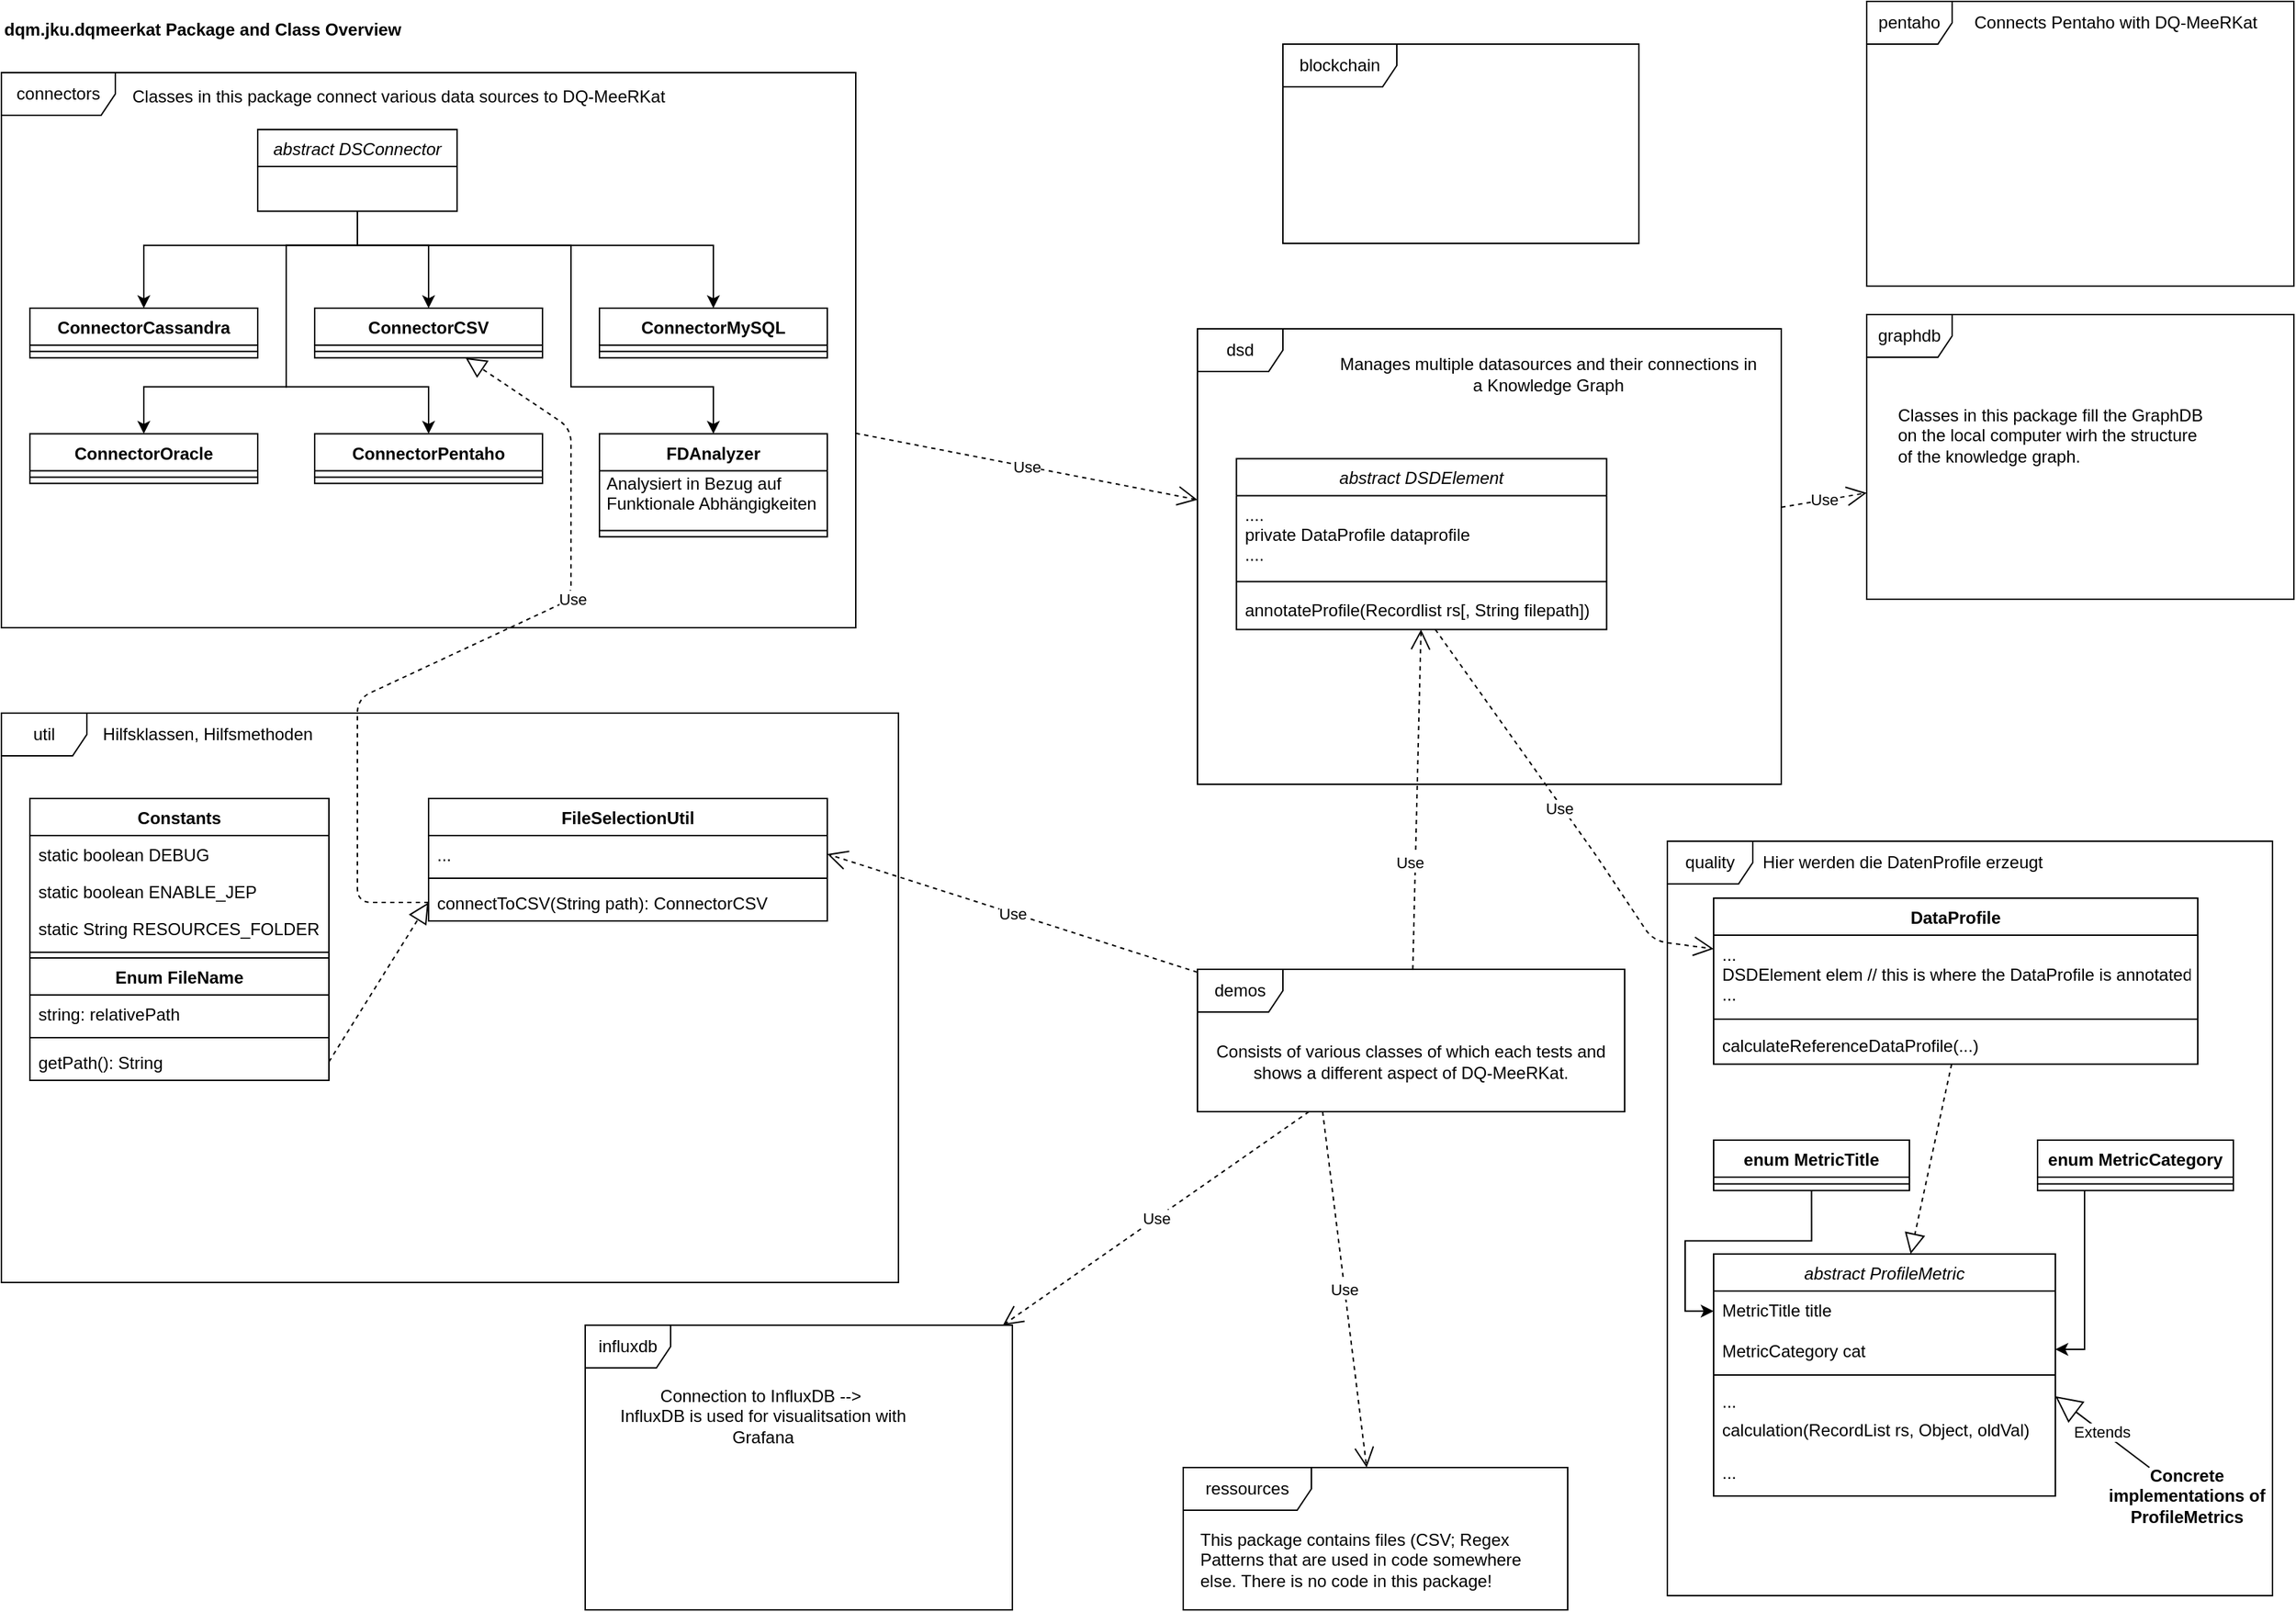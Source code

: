 <mxfile version="14.1.8" type="device"><diagram id="vy4kHetkBqa59YE8F5KC" name="Seite-1"><mxGraphModel dx="1089" dy="850" grid="1" gridSize="10" guides="1" tooltips="1" connect="1" arrows="1" fold="1" page="1" pageScale="1" pageWidth="1654" pageHeight="1169" math="0" shadow="0"><root><mxCell id="0"/><mxCell id="1" parent="0"/><mxCell id="qLp5rKThJrwmd0_8_Fzh-77" value="" style="endArrow=block;dashed=1;endFill=0;endSize=12;html=1;exitX=0;exitY=0.5;exitDx=0;exitDy=0;" parent="1" source="qLp5rKThJrwmd0_8_Fzh-75" target="qLp5rKThJrwmd0_8_Fzh-29" edge="1"><mxGeometry width="160" relative="1" as="geometry"><mxPoint x="330" y="470" as="sourcePoint"/><mxPoint x="490" y="470" as="targetPoint"/><Array as="points"><mxPoint x="270" y="643"/><mxPoint x="270" y="500"/><mxPoint x="420" y="430"/><mxPoint x="420" y="310"/></Array></mxGeometry></mxCell><mxCell id="Epq6kw_-o3pnuvHLFb8V-27" value="Use" style="edgeLabel;html=1;align=center;verticalAlign=middle;resizable=0;points=[];" parent="qLp5rKThJrwmd0_8_Fzh-77" vertex="1" connectable="0"><mxGeometry x="0.266" relative="1" as="geometry"><mxPoint x="1" y="1" as="offset"/></mxGeometry></mxCell><mxCell id="qLp5rKThJrwmd0_8_Fzh-88" value="demos" style="shape=umlFrame;whiteSpace=wrap;html=1;" parent="1" vertex="1"><mxGeometry x="860" y="690" width="300" height="100" as="geometry"/></mxCell><mxCell id="Epq6kw_-o3pnuvHLFb8V-3" value="Use" style="endArrow=open;endSize=12;dashed=1;html=1;entryX=1;entryY=0.5;entryDx=0;entryDy=0;" parent="1" source="qLp5rKThJrwmd0_8_Fzh-88" target="qLp5rKThJrwmd0_8_Fzh-73" edge="1"><mxGeometry width="160" relative="1" as="geometry"><mxPoint x="940" y="790" as="sourcePoint"/><mxPoint x="890" y="856" as="targetPoint"/></mxGeometry></mxCell><mxCell id="Epq6kw_-o3pnuvHLFb8V-9" value="" style="group" parent="1" vertex="1" connectable="0"><mxGeometry x="850" y="1040" width="270" height="100" as="geometry"/></mxCell><mxCell id="Epq6kw_-o3pnuvHLFb8V-7" value="ressources" style="shape=umlFrame;whiteSpace=wrap;html=1;width=90;height=30;" parent="Epq6kw_-o3pnuvHLFb8V-9" vertex="1"><mxGeometry width="270" height="100" as="geometry"/></mxCell><mxCell id="Epq6kw_-o3pnuvHLFb8V-8" value="This package contains files (CSV; Regex Patterns that are used in code somewhere else.&amp;nbsp;There is no code in this package!" style="text;html=1;strokeColor=none;fillColor=none;align=left;verticalAlign=middle;whiteSpace=wrap;rounded=0;" parent="Epq6kw_-o3pnuvHLFb8V-9" vertex="1"><mxGeometry x="10" y="40" width="240" height="50" as="geometry"/></mxCell><mxCell id="Epq6kw_-o3pnuvHLFb8V-10" value="Use" style="endArrow=open;endSize=12;dashed=1;html=1;exitX=0.293;exitY=1;exitDx=0;exitDy=0;exitPerimeter=0;" parent="1" source="qLp5rKThJrwmd0_8_Fzh-88" target="Epq6kw_-o3pnuvHLFb8V-7" edge="1"><mxGeometry width="160" relative="1" as="geometry"><mxPoint x="940" y="871" as="sourcePoint"/><mxPoint x="600" y="860" as="targetPoint"/></mxGeometry></mxCell><mxCell id="Epq6kw_-o3pnuvHLFb8V-13" value="" style="group" parent="1" vertex="1" connectable="0"><mxGeometry x="860" y="240" width="410" height="320" as="geometry"/></mxCell><mxCell id="Epq6kw_-o3pnuvHLFb8V-11" value="dsd" style="shape=umlFrame;whiteSpace=wrap;html=1;" parent="Epq6kw_-o3pnuvHLFb8V-13" vertex="1"><mxGeometry width="410" height="320" as="geometry"/></mxCell><mxCell id="Epq6kw_-o3pnuvHLFb8V-12" value="Manages multiple datasources and their connections in a Knowledge Graph" style="text;html=1;strokeColor=none;fillColor=none;align=center;verticalAlign=middle;whiteSpace=wrap;rounded=0;" parent="Epq6kw_-o3pnuvHLFb8V-13" vertex="1"><mxGeometry x="95.667" y="16" width="300.667" height="32" as="geometry"/></mxCell><mxCell id="Epq6kw_-o3pnuvHLFb8V-32" value="abstract DSDElement" style="swimlane;fontStyle=2;align=center;verticalAlign=top;childLayout=stackLayout;horizontal=1;startSize=26;horizontalStack=0;resizeParent=1;resizeParentMax=0;resizeLast=0;collapsible=1;marginBottom=0;" parent="Epq6kw_-o3pnuvHLFb8V-13" vertex="1"><mxGeometry x="27.333" y="91.2" width="260" height="120" as="geometry"/></mxCell><mxCell id="Epq6kw_-o3pnuvHLFb8V-33" value="....&#10;private DataProfile dataprofile&#10;...." style="text;strokeColor=none;fillColor=none;align=left;verticalAlign=top;spacingLeft=4;spacingRight=4;overflow=hidden;rotatable=0;points=[[0,0.5],[1,0.5]];portConstraint=eastwest;" parent="Epq6kw_-o3pnuvHLFb8V-32" vertex="1"><mxGeometry y="26" width="260" height="54" as="geometry"/></mxCell><mxCell id="Epq6kw_-o3pnuvHLFb8V-34" value="" style="line;strokeWidth=1;fillColor=none;align=left;verticalAlign=middle;spacingTop=-1;spacingLeft=3;spacingRight=3;rotatable=0;labelPosition=right;points=[];portConstraint=eastwest;" parent="Epq6kw_-o3pnuvHLFb8V-32" vertex="1"><mxGeometry y="80" width="260" height="12.8" as="geometry"/></mxCell><mxCell id="Epq6kw_-o3pnuvHLFb8V-35" value="annotateProfile(Recordlist rs[, String filepath])" style="text;strokeColor=none;fillColor=none;align=left;verticalAlign=top;spacingLeft=4;spacingRight=4;overflow=hidden;rotatable=0;points=[[0,0.5],[1,0.5]];portConstraint=eastwest;" parent="Epq6kw_-o3pnuvHLFb8V-32" vertex="1"><mxGeometry y="92.8" width="260" height="27.2" as="geometry"/></mxCell><mxCell id="Epq6kw_-o3pnuvHLFb8V-23" value="Use" style="endArrow=open;endSize=12;dashed=1;html=1;" parent="1" source="qLp5rKThJrwmd0_8_Fzh-88" target="Epq6kw_-o3pnuvHLFb8V-14" edge="1"><mxGeometry width="160" relative="1" as="geometry"><mxPoint x="1160" y="750" as="sourcePoint"/><mxPoint x="1140" y="1040" as="targetPoint"/></mxGeometry></mxCell><mxCell id="Epq6kw_-o3pnuvHLFb8V-24" value="" style="group" parent="1" vertex="1" connectable="0"><mxGeometry x="1330" y="230" width="300" height="200" as="geometry"/></mxCell><mxCell id="Epq6kw_-o3pnuvHLFb8V-15" value="graphdb" style="shape=umlFrame;whiteSpace=wrap;html=1;" parent="Epq6kw_-o3pnuvHLFb8V-24" vertex="1"><mxGeometry width="300" height="200" as="geometry"/></mxCell><mxCell id="Epq6kw_-o3pnuvHLFb8V-16" value="Classes in this package fill the GraphDB on the local computer wirh the structure of the knowledge graph." style="text;html=1;strokeColor=none;fillColor=none;align=left;verticalAlign=middle;whiteSpace=wrap;rounded=0;" parent="Epq6kw_-o3pnuvHLFb8V-24" vertex="1"><mxGeometry x="20" y="60" width="220" height="50" as="geometry"/></mxCell><mxCell id="Epq6kw_-o3pnuvHLFb8V-18" value="Use" style="endArrow=open;endSize=12;dashed=1;html=1;" parent="1" source="Epq6kw_-o3pnuvHLFb8V-11" target="Epq6kw_-o3pnuvHLFb8V-15" edge="1"><mxGeometry width="160" relative="1" as="geometry"><mxPoint x="1010" y="1180" as="sourcePoint"/><mxPoint x="1010.0" y="1439" as="targetPoint"/></mxGeometry></mxCell><mxCell id="Epq6kw_-o3pnuvHLFb8V-25" value="Use" style="endArrow=open;endSize=12;dashed=1;html=1;" parent="1" source="qLp5rKThJrwmd0_8_Fzh-45" target="Epq6kw_-o3pnuvHLFb8V-11" edge="1"><mxGeometry width="160" relative="1" as="geometry"><mxPoint x="600" y="570" as="sourcePoint"/><mxPoint x="920" y="1150" as="targetPoint"/></mxGeometry></mxCell><mxCell id="Epq6kw_-o3pnuvHLFb8V-26" value="" style="group" parent="1" vertex="1" connectable="0"><mxGeometry x="1330" y="10" width="300" height="200" as="geometry"/></mxCell><mxCell id="Epq6kw_-o3pnuvHLFb8V-4" value="pentaho" style="shape=umlFrame;whiteSpace=wrap;html=1;" parent="Epq6kw_-o3pnuvHLFb8V-26" vertex="1"><mxGeometry width="300" height="200" as="geometry"/></mxCell><mxCell id="Epq6kw_-o3pnuvHLFb8V-6" value="Connects Pentaho with DQ-MeeRKat" style="text;html=1;strokeColor=none;fillColor=none;align=center;verticalAlign=middle;whiteSpace=wrap;rounded=0;" parent="Epq6kw_-o3pnuvHLFb8V-26" vertex="1"><mxGeometry x="70" width="210" height="30" as="geometry"/></mxCell><mxCell id="Epq6kw_-o3pnuvHLFb8V-28" value="blockchain" style="shape=umlFrame;whiteSpace=wrap;html=1;width=80;height=30;" parent="1" vertex="1"><mxGeometry x="920" y="40" width="250" height="140" as="geometry"/></mxCell><mxCell id="Epq6kw_-o3pnuvHLFb8V-29" value="dqm.jku.dqmeerkat Package and Class Overview" style="text;html=1;strokeColor=none;fillColor=none;align=left;verticalAlign=middle;whiteSpace=wrap;rounded=0;fontStyle=1" parent="1" vertex="1"><mxGeometry x="20" y="20" width="310" height="20" as="geometry"/></mxCell><mxCell id="Epq6kw_-o3pnuvHLFb8V-30" value="" style="group" parent="1" vertex="1" connectable="0"><mxGeometry x="20" y="60" width="600" height="390" as="geometry"/></mxCell><mxCell id="qLp5rKThJrwmd0_8_Fzh-45" value="connectors" style="shape=umlFrame;whiteSpace=wrap;html=1;width=80;height=30;" parent="Epq6kw_-o3pnuvHLFb8V-30" vertex="1"><mxGeometry width="600" height="390" as="geometry"/></mxCell><mxCell id="qLp5rKThJrwmd0_8_Fzh-46" value="" style="group" parent="Epq6kw_-o3pnuvHLFb8V-30" vertex="1" connectable="0"><mxGeometry width="600" height="320" as="geometry"/></mxCell><mxCell id="qLp5rKThJrwmd0_8_Fzh-23" value="ConnectorCassandra" style="swimlane;fontStyle=1;align=center;verticalAlign=top;childLayout=stackLayout;horizontal=1;startSize=26;horizontalStack=0;resizeParent=1;resizeParentMax=0;resizeLast=0;collapsible=1;marginBottom=0;" parent="qLp5rKThJrwmd0_8_Fzh-46" vertex="1"><mxGeometry x="20" y="165.517" width="160" height="34.828" as="geometry"/></mxCell><mxCell id="qLp5rKThJrwmd0_8_Fzh-25" value="" style="line;strokeWidth=1;fillColor=none;align=left;verticalAlign=middle;spacingTop=-1;spacingLeft=3;spacingRight=3;rotatable=0;labelPosition=right;points=[];portConstraint=eastwest;" parent="qLp5rKThJrwmd0_8_Fzh-23" vertex="1"><mxGeometry y="26" width="160" height="8.828" as="geometry"/></mxCell><mxCell id="qLp5rKThJrwmd0_8_Fzh-29" value="ConnectorCSV" style="swimlane;fontStyle=1;align=center;verticalAlign=top;childLayout=stackLayout;horizontal=1;startSize=26;horizontalStack=0;resizeParent=1;resizeParentMax=0;resizeLast=0;collapsible=1;marginBottom=0;" parent="qLp5rKThJrwmd0_8_Fzh-46" vertex="1"><mxGeometry x="220" y="165.517" width="160" height="34.828" as="geometry"/></mxCell><mxCell id="qLp5rKThJrwmd0_8_Fzh-30" value="" style="line;strokeWidth=1;fillColor=none;align=left;verticalAlign=middle;spacingTop=-1;spacingLeft=3;spacingRight=3;rotatable=0;labelPosition=right;points=[];portConstraint=eastwest;" parent="qLp5rKThJrwmd0_8_Fzh-29" vertex="1"><mxGeometry y="26" width="160" height="8.828" as="geometry"/></mxCell><mxCell id="qLp5rKThJrwmd0_8_Fzh-31" value="ConnectorMySQL" style="swimlane;fontStyle=1;align=center;verticalAlign=top;childLayout=stackLayout;horizontal=1;startSize=26;horizontalStack=0;resizeParent=1;resizeParentMax=0;resizeLast=0;collapsible=1;marginBottom=0;" parent="qLp5rKThJrwmd0_8_Fzh-46" vertex="1"><mxGeometry x="420" y="165.517" width="160" height="34.828" as="geometry"/></mxCell><mxCell id="qLp5rKThJrwmd0_8_Fzh-32" value="" style="line;strokeWidth=1;fillColor=none;align=left;verticalAlign=middle;spacingTop=-1;spacingLeft=3;spacingRight=3;rotatable=0;labelPosition=right;points=[];portConstraint=eastwest;" parent="qLp5rKThJrwmd0_8_Fzh-31" vertex="1"><mxGeometry y="26" width="160" height="8.828" as="geometry"/></mxCell><mxCell id="qLp5rKThJrwmd0_8_Fzh-35" value="ConnectorOracle" style="swimlane;fontStyle=1;align=center;verticalAlign=top;childLayout=stackLayout;horizontal=1;startSize=26;horizontalStack=0;resizeParent=1;resizeParentMax=0;resizeLast=0;collapsible=1;marginBottom=0;" parent="qLp5rKThJrwmd0_8_Fzh-46" vertex="1"><mxGeometry x="20" y="253.793" width="160" height="34.828" as="geometry"/></mxCell><mxCell id="qLp5rKThJrwmd0_8_Fzh-36" value="" style="line;strokeWidth=1;fillColor=none;align=left;verticalAlign=middle;spacingTop=-1;spacingLeft=3;spacingRight=3;rotatable=0;labelPosition=right;points=[];portConstraint=eastwest;" parent="qLp5rKThJrwmd0_8_Fzh-35" vertex="1"><mxGeometry y="26" width="160" height="8.828" as="geometry"/></mxCell><mxCell id="qLp5rKThJrwmd0_8_Fzh-37" value="ConnectorPentaho" style="swimlane;fontStyle=1;align=center;verticalAlign=top;childLayout=stackLayout;horizontal=1;startSize=26;horizontalStack=0;resizeParent=1;resizeParentMax=0;resizeLast=0;collapsible=1;marginBottom=0;" parent="qLp5rKThJrwmd0_8_Fzh-46" vertex="1"><mxGeometry x="220" y="253.793" width="160" height="34.828" as="geometry"/></mxCell><mxCell id="qLp5rKThJrwmd0_8_Fzh-38" value="" style="line;strokeWidth=1;fillColor=none;align=left;verticalAlign=middle;spacingTop=-1;spacingLeft=3;spacingRight=3;rotatable=0;labelPosition=right;points=[];portConstraint=eastwest;" parent="qLp5rKThJrwmd0_8_Fzh-37" vertex="1"><mxGeometry y="26" width="160" height="8.828" as="geometry"/></mxCell><mxCell id="qLp5rKThJrwmd0_8_Fzh-39" value="FDAnalyzer" style="swimlane;fontStyle=1;align=center;verticalAlign=top;childLayout=stackLayout;horizontal=1;startSize=26;horizontalStack=0;resizeParent=1;resizeParentMax=0;resizeLast=0;collapsible=1;marginBottom=0;" parent="qLp5rKThJrwmd0_8_Fzh-46" vertex="1"><mxGeometry x="420" y="253.793" width="160" height="72.345" as="geometry"/></mxCell><mxCell id="qLp5rKThJrwmd0_8_Fzh-48" value="&lt;p&gt;Analysiert in Bezug auf Funktionale Abhängigkeiten&lt;/p&gt;" style="text;html=1;strokeColor=none;fillColor=none;spacing=5;spacingTop=-20;whiteSpace=wrap;overflow=hidden;rounded=0;" parent="qLp5rKThJrwmd0_8_Fzh-39" vertex="1"><mxGeometry y="26" width="160" height="37.517" as="geometry"/></mxCell><mxCell id="qLp5rKThJrwmd0_8_Fzh-40" value="" style="line;strokeWidth=1;fillColor=none;align=left;verticalAlign=middle;spacingTop=-1;spacingLeft=3;spacingRight=3;rotatable=0;labelPosition=right;points=[];portConstraint=eastwest;" parent="qLp5rKThJrwmd0_8_Fzh-39" vertex="1"><mxGeometry y="63.517" width="160" height="8.828" as="geometry"/></mxCell><mxCell id="qLp5rKThJrwmd0_8_Fzh-47" value="Classes in this package connect various data sources to DQ-MeeRKat" style="text;html=1;strokeColor=none;fillColor=none;align=left;verticalAlign=middle;whiteSpace=wrap;rounded=0;" parent="qLp5rKThJrwmd0_8_Fzh-46" vertex="1"><mxGeometry x="90" width="400" height="33.1" as="geometry"/></mxCell><mxCell id="qLp5rKThJrwmd0_8_Fzh-18" value="abstract DSConnector" style="swimlane;fontStyle=2;childLayout=stackLayout;horizontal=1;startSize=26;fillColor=none;horizontalStack=0;resizeParent=1;resizeParentMax=0;resizeLast=0;collapsible=1;marginBottom=0;" parent="Epq6kw_-o3pnuvHLFb8V-30" vertex="1"><mxGeometry x="180" y="40.003" width="140" height="57.379" as="geometry"/></mxCell><mxCell id="qLp5rKThJrwmd0_8_Fzh-28" style="edgeStyle=orthogonalEdgeStyle;rounded=0;orthogonalLoop=1;jettySize=auto;html=1;" parent="Epq6kw_-o3pnuvHLFb8V-30" source="qLp5rKThJrwmd0_8_Fzh-18" target="qLp5rKThJrwmd0_8_Fzh-23" edge="1"><mxGeometry relative="1" as="geometry"><Array as="points"><mxPoint x="250" y="121.379"/><mxPoint x="100" y="121.379"/></Array></mxGeometry></mxCell><mxCell id="qLp5rKThJrwmd0_8_Fzh-33" style="edgeStyle=orthogonalEdgeStyle;rounded=0;orthogonalLoop=1;jettySize=auto;html=1;" parent="Epq6kw_-o3pnuvHLFb8V-30" source="qLp5rKThJrwmd0_8_Fzh-18" target="qLp5rKThJrwmd0_8_Fzh-29" edge="1"><mxGeometry relative="1" as="geometry"><Array as="points"><mxPoint x="250" y="121.379"/><mxPoint x="300" y="121.379"/></Array></mxGeometry></mxCell><mxCell id="qLp5rKThJrwmd0_8_Fzh-34" style="edgeStyle=orthogonalEdgeStyle;rounded=0;orthogonalLoop=1;jettySize=auto;html=1;" parent="Epq6kw_-o3pnuvHLFb8V-30" source="qLp5rKThJrwmd0_8_Fzh-18" target="qLp5rKThJrwmd0_8_Fzh-31" edge="1"><mxGeometry relative="1" as="geometry"><Array as="points"><mxPoint x="250" y="121.379"/><mxPoint x="500" y="121.379"/></Array></mxGeometry></mxCell><mxCell id="qLp5rKThJrwmd0_8_Fzh-41" style="edgeStyle=orthogonalEdgeStyle;rounded=0;orthogonalLoop=1;jettySize=auto;html=1;exitX=0.5;exitY=1;exitDx=0;exitDy=0;" parent="Epq6kw_-o3pnuvHLFb8V-30" source="qLp5rKThJrwmd0_8_Fzh-18" target="qLp5rKThJrwmd0_8_Fzh-35" edge="1"><mxGeometry relative="1" as="geometry"><Array as="points"><mxPoint x="250" y="121.379"/><mxPoint x="200" y="121.379"/><mxPoint x="200" y="220.69"/><mxPoint x="100" y="220.69"/></Array></mxGeometry></mxCell><mxCell id="qLp5rKThJrwmd0_8_Fzh-42" style="edgeStyle=orthogonalEdgeStyle;rounded=0;orthogonalLoop=1;jettySize=auto;html=1;exitX=0.5;exitY=1;exitDx=0;exitDy=0;" parent="Epq6kw_-o3pnuvHLFb8V-30" source="qLp5rKThJrwmd0_8_Fzh-18" target="qLp5rKThJrwmd0_8_Fzh-37" edge="1"><mxGeometry relative="1" as="geometry"><Array as="points"><mxPoint x="250" y="121.379"/><mxPoint x="200" y="121.379"/><mxPoint x="200" y="220.69"/><mxPoint x="300" y="220.69"/></Array></mxGeometry></mxCell><mxCell id="qLp5rKThJrwmd0_8_Fzh-43" style="edgeStyle=orthogonalEdgeStyle;rounded=0;orthogonalLoop=1;jettySize=auto;html=1;exitX=0.5;exitY=1;exitDx=0;exitDy=0;" parent="Epq6kw_-o3pnuvHLFb8V-30" source="qLp5rKThJrwmd0_8_Fzh-18" target="qLp5rKThJrwmd0_8_Fzh-39" edge="1"><mxGeometry relative="1" as="geometry"><Array as="points"><mxPoint x="250" y="121.379"/><mxPoint x="400" y="121.379"/><mxPoint x="400" y="220.69"/><mxPoint x="500" y="220.69"/></Array></mxGeometry></mxCell><mxCell id="Epq6kw_-o3pnuvHLFb8V-31" value="" style="group" parent="1" vertex="1" connectable="0"><mxGeometry x="20" y="510" width="630" height="400" as="geometry"/></mxCell><mxCell id="qLp5rKThJrwmd0_8_Fzh-53" value="util" style="shape=umlFrame;whiteSpace=wrap;html=1;" parent="Epq6kw_-o3pnuvHLFb8V-31" vertex="1"><mxGeometry width="630" height="400" as="geometry"/></mxCell><mxCell id="qLp5rKThJrwmd0_8_Fzh-63" value="Constants" style="swimlane;fontStyle=1;align=center;verticalAlign=top;childLayout=stackLayout;horizontal=1;startSize=26;horizontalStack=0;resizeParent=1;resizeParentMax=0;resizeLast=0;collapsible=1;marginBottom=0;" parent="Epq6kw_-o3pnuvHLFb8V-31" vertex="1"><mxGeometry x="20" y="60" width="210" height="198" as="geometry"/></mxCell><mxCell id="qLp5rKThJrwmd0_8_Fzh-70" value="static boolean DEBUG" style="text;strokeColor=none;fillColor=none;align=left;verticalAlign=top;spacingLeft=4;spacingRight=4;overflow=hidden;rotatable=0;points=[[0,0.5],[1,0.5]];portConstraint=eastwest;" parent="qLp5rKThJrwmd0_8_Fzh-63" vertex="1"><mxGeometry y="26" width="210" height="26" as="geometry"/></mxCell><mxCell id="qLp5rKThJrwmd0_8_Fzh-69" value="static boolean ENABLE_JEP" style="text;strokeColor=none;fillColor=none;align=left;verticalAlign=top;spacingLeft=4;spacingRight=4;overflow=hidden;rotatable=0;points=[[0,0.5],[1,0.5]];portConstraint=eastwest;" parent="qLp5rKThJrwmd0_8_Fzh-63" vertex="1"><mxGeometry y="52" width="210" height="26" as="geometry"/></mxCell><mxCell id="qLp5rKThJrwmd0_8_Fzh-85" value="static String RESOURCES_FOLDER" style="text;strokeColor=none;fillColor=none;align=left;verticalAlign=top;spacingLeft=4;spacingRight=4;overflow=hidden;rotatable=0;points=[[0,0.5],[1,0.5]];portConstraint=eastwest;" parent="qLp5rKThJrwmd0_8_Fzh-63" vertex="1"><mxGeometry y="78" width="210" height="26" as="geometry"/></mxCell><mxCell id="qLp5rKThJrwmd0_8_Fzh-65" value="" style="line;strokeWidth=1;fillColor=none;align=left;verticalAlign=middle;spacingTop=-1;spacingLeft=3;spacingRight=3;rotatable=0;labelPosition=right;points=[];portConstraint=eastwest;" parent="qLp5rKThJrwmd0_8_Fzh-63" vertex="1"><mxGeometry y="104" width="210" height="8" as="geometry"/></mxCell><mxCell id="qLp5rKThJrwmd0_8_Fzh-80" value="Enum FileName" style="swimlane;fontStyle=1;align=center;verticalAlign=top;childLayout=stackLayout;horizontal=1;startSize=26;horizontalStack=0;resizeParent=1;resizeParentMax=0;resizeLast=0;collapsible=1;marginBottom=0;" parent="qLp5rKThJrwmd0_8_Fzh-63" vertex="1"><mxGeometry y="112" width="210" height="86" as="geometry"/></mxCell><mxCell id="qLp5rKThJrwmd0_8_Fzh-81" value="string: relativePath" style="text;strokeColor=none;fillColor=none;align=left;verticalAlign=top;spacingLeft=4;spacingRight=4;overflow=hidden;rotatable=0;points=[[0,0.5],[1,0.5]];portConstraint=eastwest;" parent="qLp5rKThJrwmd0_8_Fzh-80" vertex="1"><mxGeometry y="26" width="210" height="26" as="geometry"/></mxCell><mxCell id="qLp5rKThJrwmd0_8_Fzh-82" value="" style="line;strokeWidth=1;fillColor=none;align=left;verticalAlign=middle;spacingTop=-1;spacingLeft=3;spacingRight=3;rotatable=0;labelPosition=right;points=[];portConstraint=eastwest;" parent="qLp5rKThJrwmd0_8_Fzh-80" vertex="1"><mxGeometry y="52" width="210" height="8" as="geometry"/></mxCell><mxCell id="qLp5rKThJrwmd0_8_Fzh-83" value="getPath(): String" style="text;strokeColor=none;fillColor=none;align=left;verticalAlign=top;spacingLeft=4;spacingRight=4;overflow=hidden;rotatable=0;points=[[0,0.5],[1,0.5]];portConstraint=eastwest;" parent="qLp5rKThJrwmd0_8_Fzh-80" vertex="1"><mxGeometry y="60" width="210" height="26" as="geometry"/></mxCell><mxCell id="qLp5rKThJrwmd0_8_Fzh-72" value="FileSelectionUtil" style="swimlane;fontStyle=1;align=center;verticalAlign=top;childLayout=stackLayout;horizontal=1;startSize=26;horizontalStack=0;resizeParent=1;resizeParentMax=0;resizeLast=0;collapsible=1;marginBottom=0;" parent="Epq6kw_-o3pnuvHLFb8V-31" vertex="1"><mxGeometry x="300" y="60" width="280" height="86" as="geometry"/></mxCell><mxCell id="qLp5rKThJrwmd0_8_Fzh-73" value="..." style="text;strokeColor=none;fillColor=none;align=left;verticalAlign=top;spacingLeft=4;spacingRight=4;overflow=hidden;rotatable=0;points=[[0,0.5],[1,0.5]];portConstraint=eastwest;" parent="qLp5rKThJrwmd0_8_Fzh-72" vertex="1"><mxGeometry y="26" width="280" height="26" as="geometry"/></mxCell><mxCell id="qLp5rKThJrwmd0_8_Fzh-74" value="" style="line;strokeWidth=1;fillColor=none;align=left;verticalAlign=middle;spacingTop=-1;spacingLeft=3;spacingRight=3;rotatable=0;labelPosition=right;points=[];portConstraint=eastwest;" parent="qLp5rKThJrwmd0_8_Fzh-72" vertex="1"><mxGeometry y="52" width="280" height="8" as="geometry"/></mxCell><mxCell id="qLp5rKThJrwmd0_8_Fzh-75" value="connectToCSV(String path): ConnectorCSV" style="text;strokeColor=none;fillColor=none;align=left;verticalAlign=top;spacingLeft=4;spacingRight=4;overflow=hidden;rotatable=0;points=[[0,0.5],[1,0.5]];portConstraint=eastwest;" parent="qLp5rKThJrwmd0_8_Fzh-72" vertex="1"><mxGeometry y="60" width="280" height="26" as="geometry"/></mxCell><mxCell id="qLp5rKThJrwmd0_8_Fzh-87" value="" style="endArrow=block;dashed=1;endFill=0;endSize=12;html=1;entryX=0;entryY=0.5;entryDx=0;entryDy=0;exitX=1;exitY=0.5;exitDx=0;exitDy=0;" parent="Epq6kw_-o3pnuvHLFb8V-31" source="qLp5rKThJrwmd0_8_Fzh-83" target="qLp5rKThJrwmd0_8_Fzh-75" edge="1"><mxGeometry width="160" relative="1" as="geometry"><mxPoint x="234" y="240" as="sourcePoint"/><mxPoint x="394" y="240" as="targetPoint"/></mxGeometry></mxCell><mxCell id="Epq6kw_-o3pnuvHLFb8V-1" value="Hilfsklassen, Hilfsmethoden" style="text;html=1;strokeColor=none;fillColor=none;align=center;verticalAlign=middle;whiteSpace=wrap;rounded=0;" parent="Epq6kw_-o3pnuvHLFb8V-31" vertex="1"><mxGeometry x="60" width="170" height="30" as="geometry"/></mxCell><mxCell id="Epq6kw_-o3pnuvHLFb8V-36" value="Use" style="endArrow=open;endSize=12;dashed=1;html=1;" parent="1" source="qLp5rKThJrwmd0_8_Fzh-88" target="Epq6kw_-o3pnuvHLFb8V-35" edge="1"><mxGeometry x="-0.378" y="4" width="160" relative="1" as="geometry"><mxPoint x="890" y="730.349" as="sourcePoint"/><mxPoint x="610" y="619" as="targetPoint"/><mxPoint as="offset"/></mxGeometry></mxCell><mxCell id="Epq6kw_-o3pnuvHLFb8V-38" value="Use" style="endArrow=open;endSize=12;dashed=1;html=1;" parent="1" source="Epq6kw_-o3pnuvHLFb8V-35" target="qLp5rKThJrwmd0_8_Fzh-51" edge="1"><mxGeometry x="-0.013" y="-2" width="160" relative="1" as="geometry"><mxPoint x="1013.228" y="690" as="sourcePoint"/><mxPoint x="951.974" y="461.2" as="targetPoint"/><mxPoint as="offset"/><Array as="points"><mxPoint x="1140" y="610"/><mxPoint x="1180" y="670"/></Array></mxGeometry></mxCell><mxCell id="Epq6kw_-o3pnuvHLFb8V-39" value="" style="group" parent="1" vertex="1" connectable="0"><mxGeometry x="430" y="940" width="300" height="200" as="geometry"/></mxCell><mxCell id="Epq6kw_-o3pnuvHLFb8V-14" value="influxdb" style="shape=umlFrame;whiteSpace=wrap;html=1;" parent="Epq6kw_-o3pnuvHLFb8V-39" vertex="1"><mxGeometry width="300" height="200" as="geometry"/></mxCell><mxCell id="Epq6kw_-o3pnuvHLFb8V-21" value="Connection to InfluxDB --&amp;gt;&amp;nbsp;&lt;br&gt;InfluxDB is used for visualitsation with Grafana" style="text;html=1;strokeColor=none;fillColor=none;align=center;verticalAlign=middle;whiteSpace=wrap;rounded=0;" parent="Epq6kw_-o3pnuvHLFb8V-39" vertex="1"><mxGeometry x="20" y="54" width="210" height="20" as="geometry"/></mxCell><mxCell id="Epq6kw_-o3pnuvHLFb8V-40" value="" style="group" parent="1" vertex="1" connectable="0"><mxGeometry x="1190" y="600" width="425" height="530" as="geometry"/></mxCell><mxCell id="qLp5rKThJrwmd0_8_Fzh-49" value="quality" style="shape=umlFrame;whiteSpace=wrap;html=1;" parent="Epq6kw_-o3pnuvHLFb8V-40" vertex="1"><mxGeometry width="425" height="530" as="geometry"/></mxCell><mxCell id="qLp5rKThJrwmd0_8_Fzh-50" value="Hier werden die DatenProfile erzeugt" style="text;html=1;strokeColor=none;fillColor=none;align=left;verticalAlign=middle;whiteSpace=wrap;rounded=0;" parent="Epq6kw_-o3pnuvHLFb8V-40" vertex="1"><mxGeometry x="65" width="330" height="30" as="geometry"/></mxCell><mxCell id="qLp5rKThJrwmd0_8_Fzh-51" value="DataProfile" style="swimlane;fontStyle=1;align=center;verticalAlign=top;childLayout=stackLayout;horizontal=1;startSize=26;horizontalStack=0;resizeParent=1;resizeParentMax=0;resizeLast=0;collapsible=1;marginBottom=0;" parent="Epq6kw_-o3pnuvHLFb8V-40" vertex="1"><mxGeometry x="32.5" y="40" width="340" height="116.61" as="geometry"/></mxCell><mxCell id="Epq6kw_-o3pnuvHLFb8V-42" value="...&#10;DSDElement elem // this is where the DataProfile is annotated to&#10;..." style="text;strokeColor=none;fillColor=none;align=left;verticalAlign=top;spacingLeft=4;spacingRight=4;overflow=hidden;rotatable=0;points=[[0,0.5],[1,0.5]];portConstraint=eastwest;" parent="qLp5rKThJrwmd0_8_Fzh-51" vertex="1"><mxGeometry y="26" width="340" height="54" as="geometry"/></mxCell><mxCell id="qLp5rKThJrwmd0_8_Fzh-52" value="" style="line;strokeWidth=1;fillColor=none;align=left;verticalAlign=middle;spacingTop=-1;spacingLeft=3;spacingRight=3;rotatable=0;labelPosition=right;points=[];portConstraint=eastwest;" parent="qLp5rKThJrwmd0_8_Fzh-51" vertex="1"><mxGeometry y="80" width="340" height="10" as="geometry"/></mxCell><mxCell id="Epq6kw_-o3pnuvHLFb8V-41" value="calculateReferenceDataProfile(...)" style="text;strokeColor=none;fillColor=none;align=left;verticalAlign=top;spacingLeft=4;spacingRight=4;overflow=hidden;rotatable=0;points=[[0,0.5],[1,0.5]];portConstraint=eastwest;" parent="qLp5rKThJrwmd0_8_Fzh-51" vertex="1"><mxGeometry y="90" width="340" height="26.61" as="geometry"/></mxCell><mxCell id="Epq6kw_-o3pnuvHLFb8V-54" style="edgeStyle=orthogonalEdgeStyle;rounded=0;orthogonalLoop=1;jettySize=auto;html=1;exitX=0.5;exitY=1;exitDx=0;exitDy=0;" parent="Epq6kw_-o3pnuvHLFb8V-40" source="Epq6kw_-o3pnuvHLFb8V-44" target="Epq6kw_-o3pnuvHLFb8V-51" edge="1"><mxGeometry relative="1" as="geometry"/></mxCell><mxCell id="Epq6kw_-o3pnuvHLFb8V-44" value="enum MetricTitle" style="swimlane;fontStyle=1;align=center;verticalAlign=top;childLayout=stackLayout;horizontal=1;startSize=26;horizontalStack=0;resizeParent=1;resizeParentMax=0;resizeLast=0;collapsible=1;marginBottom=0;" parent="Epq6kw_-o3pnuvHLFb8V-40" vertex="1"><mxGeometry x="32.5" y="210.001" width="137.5" height="35.422" as="geometry"/></mxCell><mxCell id="Epq6kw_-o3pnuvHLFb8V-46" value="" style="line;strokeWidth=1;fillColor=none;align=left;verticalAlign=middle;spacingTop=-1;spacingLeft=3;spacingRight=3;rotatable=0;labelPosition=right;points=[];portConstraint=eastwest;" parent="Epq6kw_-o3pnuvHLFb8V-44" vertex="1"><mxGeometry y="26" width="137.5" height="9.422" as="geometry"/></mxCell><mxCell id="Epq6kw_-o3pnuvHLFb8V-57" style="edgeStyle=orthogonalEdgeStyle;rounded=0;orthogonalLoop=1;jettySize=auto;html=1;" parent="Epq6kw_-o3pnuvHLFb8V-40" source="Epq6kw_-o3pnuvHLFb8V-48" target="Epq6kw_-o3pnuvHLFb8V-56" edge="1"><mxGeometry relative="1" as="geometry"><Array as="points"><mxPoint x="293" y="357"/></Array></mxGeometry></mxCell><mxCell id="Epq6kw_-o3pnuvHLFb8V-48" value="enum MetricCategory" style="swimlane;fontStyle=1;align=center;verticalAlign=top;childLayout=stackLayout;horizontal=1;startSize=26;horizontalStack=0;resizeParent=1;resizeParentMax=0;resizeLast=0;collapsible=1;marginBottom=0;" parent="Epq6kw_-o3pnuvHLFb8V-40" vertex="1"><mxGeometry x="260" y="210.001" width="137.5" height="35.422" as="geometry"/></mxCell><mxCell id="Epq6kw_-o3pnuvHLFb8V-49" value="" style="line;strokeWidth=1;fillColor=none;align=left;verticalAlign=middle;spacingTop=-1;spacingLeft=3;spacingRight=3;rotatable=0;labelPosition=right;points=[];portConstraint=eastwest;" parent="Epq6kw_-o3pnuvHLFb8V-48" vertex="1"><mxGeometry y="26" width="137.5" height="9.422" as="geometry"/></mxCell><mxCell id="Epq6kw_-o3pnuvHLFb8V-50" value="abstract ProfileMetric" style="swimlane;fontStyle=2;align=center;verticalAlign=top;childLayout=stackLayout;horizontal=1;startSize=26;horizontalStack=0;resizeParent=1;resizeParentMax=0;resizeLast=0;collapsible=1;marginBottom=0;" parent="Epq6kw_-o3pnuvHLFb8V-40" vertex="1"><mxGeometry x="32.5" y="290.003" width="240" height="169.997" as="geometry"/></mxCell><mxCell id="Epq6kw_-o3pnuvHLFb8V-51" value="MetricTitle title" style="text;strokeColor=none;fillColor=none;align=left;verticalAlign=top;spacingLeft=4;spacingRight=4;overflow=hidden;rotatable=0;points=[[0,0.5],[1,0.5]];portConstraint=eastwest;" parent="Epq6kw_-o3pnuvHLFb8V-50" vertex="1"><mxGeometry y="26" width="240" height="28.267" as="geometry"/></mxCell><mxCell id="Epq6kw_-o3pnuvHLFb8V-56" value="MetricCategory cat" style="text;strokeColor=none;fillColor=none;align=left;verticalAlign=top;spacingLeft=4;spacingRight=4;overflow=hidden;rotatable=0;points=[[0,0.5],[1,0.5]];portConstraint=eastwest;" parent="Epq6kw_-o3pnuvHLFb8V-50" vertex="1"><mxGeometry y="54.267" width="240" height="25.73" as="geometry"/></mxCell><mxCell id="Epq6kw_-o3pnuvHLFb8V-52" value="" style="line;strokeWidth=1;fillColor=none;align=left;verticalAlign=middle;spacingTop=-1;spacingLeft=3;spacingRight=3;rotatable=0;labelPosition=right;points=[];portConstraint=eastwest;" parent="Epq6kw_-o3pnuvHLFb8V-50" vertex="1"><mxGeometry y="79.997" width="240" height="10" as="geometry"/></mxCell><mxCell id="Epq6kw_-o3pnuvHLFb8V-53" value="..." style="text;strokeColor=none;fillColor=none;align=left;verticalAlign=top;spacingLeft=4;spacingRight=4;overflow=hidden;rotatable=0;points=[[0,0.5],[1,0.5]];portConstraint=eastwest;" parent="Epq6kw_-o3pnuvHLFb8V-50" vertex="1"><mxGeometry y="89.997" width="240" height="20" as="geometry"/></mxCell><mxCell id="Epq6kw_-o3pnuvHLFb8V-59" value="calculation(RecordList rs, Object, oldVal)" style="text;strokeColor=none;fillColor=none;align=left;verticalAlign=top;spacingLeft=4;spacingRight=4;overflow=hidden;rotatable=0;points=[[0,0.5],[1,0.5]];portConstraint=eastwest;" parent="Epq6kw_-o3pnuvHLFb8V-50" vertex="1"><mxGeometry y="109.997" width="240" height="30" as="geometry"/></mxCell><mxCell id="Epq6kw_-o3pnuvHLFb8V-58" value="..." style="text;strokeColor=none;fillColor=none;align=left;verticalAlign=top;spacingLeft=4;spacingRight=4;overflow=hidden;rotatable=0;points=[[0,0.5],[1,0.5]];portConstraint=eastwest;" parent="Epq6kw_-o3pnuvHLFb8V-50" vertex="1"><mxGeometry y="139.997" width="240" height="30" as="geometry"/></mxCell><mxCell id="Epq6kw_-o3pnuvHLFb8V-61" value="Extends" style="endArrow=block;endSize=16;endFill=0;html=1;" parent="Epq6kw_-o3pnuvHLFb8V-40" source="Epq6kw_-o3pnuvHLFb8V-62" edge="1"><mxGeometry width="160" relative="1" as="geometry"><mxPoint x="362.5" y="430" as="sourcePoint"/><mxPoint x="272.5" y="390" as="targetPoint"/></mxGeometry></mxCell><mxCell id="Epq6kw_-o3pnuvHLFb8V-62" value="Concrete implementations of ProfileMetrics" style="text;align=center;fontStyle=1;verticalAlign=middle;spacingLeft=3;spacingRight=3;strokeColor=none;rotatable=0;points=[[0,0.5],[1,0.5]];portConstraint=eastwest;whiteSpace=wrap;" parent="Epq6kw_-o3pnuvHLFb8V-40" vertex="1"><mxGeometry x="305" y="440" width="120" height="40" as="geometry"/></mxCell><mxCell id="_qzSATiGYF2FwV-JFuAw-1" value="" style="endArrow=block;dashed=1;endFill=0;endSize=12;html=1;" parent="Epq6kw_-o3pnuvHLFb8V-40" source="Epq6kw_-o3pnuvHLFb8V-41" target="Epq6kw_-o3pnuvHLFb8V-50" edge="1"><mxGeometry width="160" relative="1" as="geometry"><mxPoint x="-120" y="200" as="sourcePoint"/><mxPoint x="40" y="200" as="targetPoint"/></mxGeometry></mxCell><mxCell id="Epq6kw_-o3pnuvHLFb8V-43" value="Consists of various classes of which each tests and shows a different aspect of DQ-MeeRKat." style="text;html=1;strokeColor=none;fillColor=none;align=center;verticalAlign=middle;whiteSpace=wrap;rounded=0;" parent="1" vertex="1"><mxGeometry x="860" y="720" width="300" height="70" as="geometry"/></mxCell></root></mxGraphModel></diagram></mxfile>